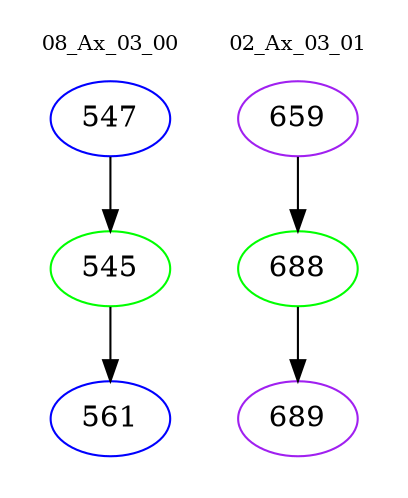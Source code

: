 digraph{
subgraph cluster_0 {
color = white
label = "08_Ax_03_00";
fontsize=10;
T0_547 [label="547", color="blue"]
T0_547 -> T0_545 [color="black"]
T0_545 [label="545", color="green"]
T0_545 -> T0_561 [color="black"]
T0_561 [label="561", color="blue"]
}
subgraph cluster_1 {
color = white
label = "02_Ax_03_01";
fontsize=10;
T1_659 [label="659", color="purple"]
T1_659 -> T1_688 [color="black"]
T1_688 [label="688", color="green"]
T1_688 -> T1_689 [color="black"]
T1_689 [label="689", color="purple"]
}
}
